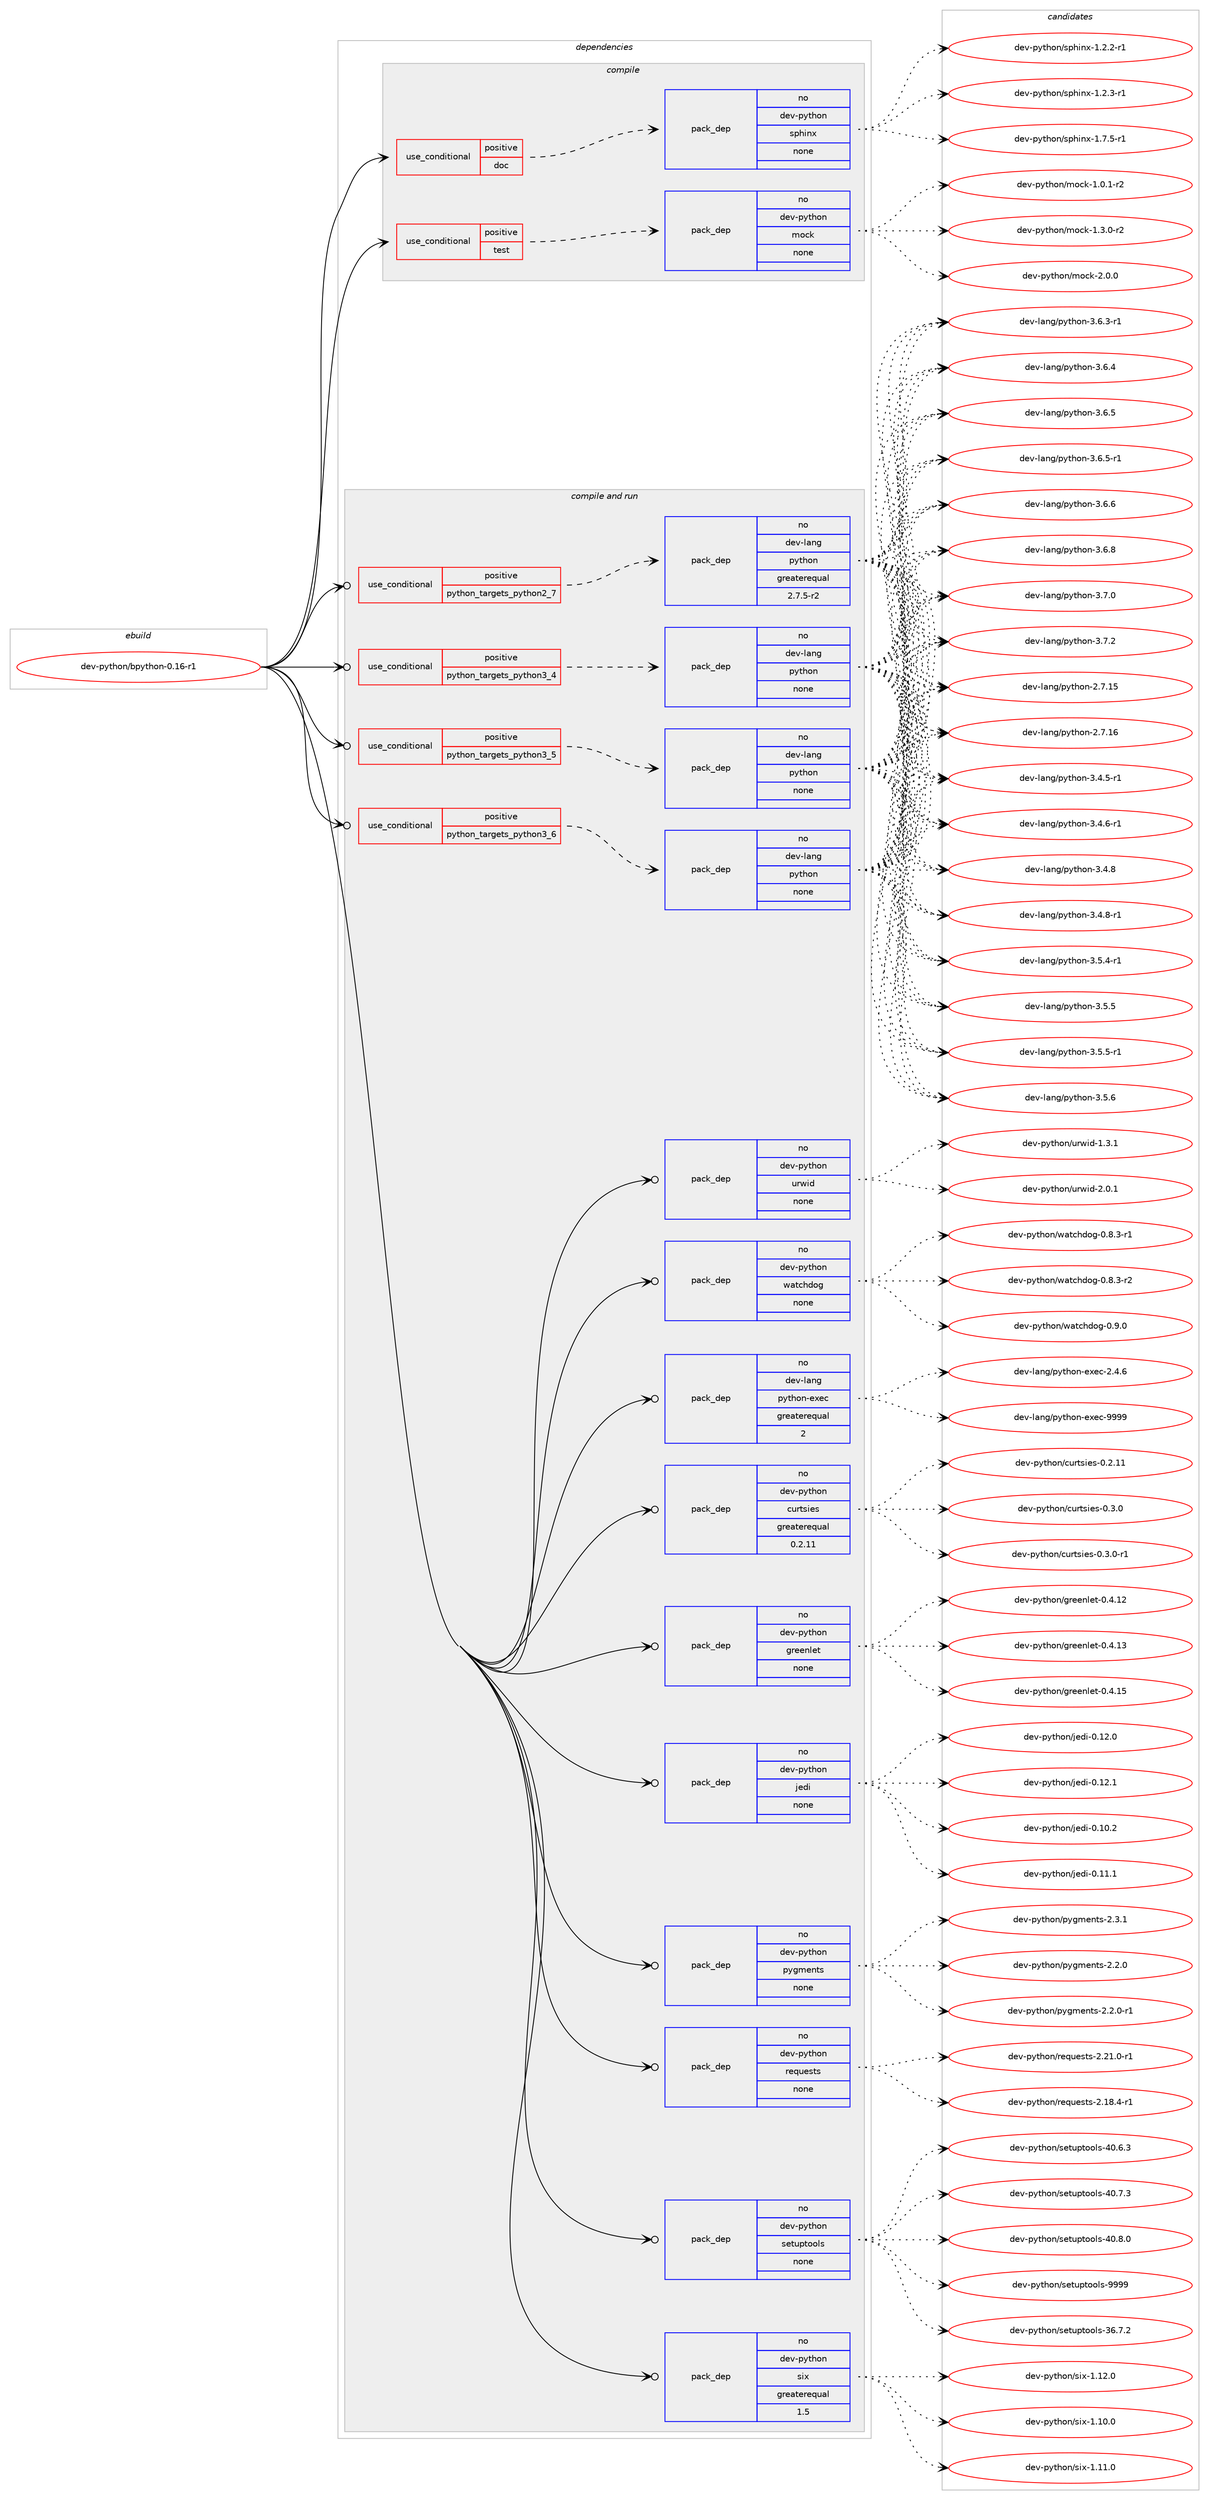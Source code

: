 digraph prolog {

# *************
# Graph options
# *************

newrank=true;
concentrate=true;
compound=true;
graph [rankdir=LR,fontname=Helvetica,fontsize=10,ranksep=1.5];#, ranksep=2.5, nodesep=0.2];
edge  [arrowhead=vee];
node  [fontname=Helvetica,fontsize=10];

# **********
# The ebuild
# **********

subgraph cluster_leftcol {
color=gray;
rank=same;
label=<<i>ebuild</i>>;
id [label="dev-python/bpython-0.16-r1", color=red, width=4, href="../dev-python/bpython-0.16-r1.svg"];
}

# ****************
# The dependencies
# ****************

subgraph cluster_midcol {
color=gray;
label=<<i>dependencies</i>>;
subgraph cluster_compile {
fillcolor="#eeeeee";
style=filled;
label=<<i>compile</i>>;
subgraph cond371926 {
dependency1401993 [label=<<TABLE BORDER="0" CELLBORDER="1" CELLSPACING="0" CELLPADDING="4"><TR><TD ROWSPAN="3" CELLPADDING="10">use_conditional</TD></TR><TR><TD>positive</TD></TR><TR><TD>doc</TD></TR></TABLE>>, shape=none, color=red];
subgraph pack1006839 {
dependency1401994 [label=<<TABLE BORDER="0" CELLBORDER="1" CELLSPACING="0" CELLPADDING="4" WIDTH="220"><TR><TD ROWSPAN="6" CELLPADDING="30">pack_dep</TD></TR><TR><TD WIDTH="110">no</TD></TR><TR><TD>dev-python</TD></TR><TR><TD>sphinx</TD></TR><TR><TD>none</TD></TR><TR><TD></TD></TR></TABLE>>, shape=none, color=blue];
}
dependency1401993:e -> dependency1401994:w [weight=20,style="dashed",arrowhead="vee"];
}
id:e -> dependency1401993:w [weight=20,style="solid",arrowhead="vee"];
subgraph cond371927 {
dependency1401995 [label=<<TABLE BORDER="0" CELLBORDER="1" CELLSPACING="0" CELLPADDING="4"><TR><TD ROWSPAN="3" CELLPADDING="10">use_conditional</TD></TR><TR><TD>positive</TD></TR><TR><TD>test</TD></TR></TABLE>>, shape=none, color=red];
subgraph pack1006840 {
dependency1401996 [label=<<TABLE BORDER="0" CELLBORDER="1" CELLSPACING="0" CELLPADDING="4" WIDTH="220"><TR><TD ROWSPAN="6" CELLPADDING="30">pack_dep</TD></TR><TR><TD WIDTH="110">no</TD></TR><TR><TD>dev-python</TD></TR><TR><TD>mock</TD></TR><TR><TD>none</TD></TR><TR><TD></TD></TR></TABLE>>, shape=none, color=blue];
}
dependency1401995:e -> dependency1401996:w [weight=20,style="dashed",arrowhead="vee"];
}
id:e -> dependency1401995:w [weight=20,style="solid",arrowhead="vee"];
}
subgraph cluster_compileandrun {
fillcolor="#eeeeee";
style=filled;
label=<<i>compile and run</i>>;
subgraph cond371928 {
dependency1401997 [label=<<TABLE BORDER="0" CELLBORDER="1" CELLSPACING="0" CELLPADDING="4"><TR><TD ROWSPAN="3" CELLPADDING="10">use_conditional</TD></TR><TR><TD>positive</TD></TR><TR><TD>python_targets_python2_7</TD></TR></TABLE>>, shape=none, color=red];
subgraph pack1006841 {
dependency1401998 [label=<<TABLE BORDER="0" CELLBORDER="1" CELLSPACING="0" CELLPADDING="4" WIDTH="220"><TR><TD ROWSPAN="6" CELLPADDING="30">pack_dep</TD></TR><TR><TD WIDTH="110">no</TD></TR><TR><TD>dev-lang</TD></TR><TR><TD>python</TD></TR><TR><TD>greaterequal</TD></TR><TR><TD>2.7.5-r2</TD></TR></TABLE>>, shape=none, color=blue];
}
dependency1401997:e -> dependency1401998:w [weight=20,style="dashed",arrowhead="vee"];
}
id:e -> dependency1401997:w [weight=20,style="solid",arrowhead="odotvee"];
subgraph cond371929 {
dependency1401999 [label=<<TABLE BORDER="0" CELLBORDER="1" CELLSPACING="0" CELLPADDING="4"><TR><TD ROWSPAN="3" CELLPADDING="10">use_conditional</TD></TR><TR><TD>positive</TD></TR><TR><TD>python_targets_python3_4</TD></TR></TABLE>>, shape=none, color=red];
subgraph pack1006842 {
dependency1402000 [label=<<TABLE BORDER="0" CELLBORDER="1" CELLSPACING="0" CELLPADDING="4" WIDTH="220"><TR><TD ROWSPAN="6" CELLPADDING="30">pack_dep</TD></TR><TR><TD WIDTH="110">no</TD></TR><TR><TD>dev-lang</TD></TR><TR><TD>python</TD></TR><TR><TD>none</TD></TR><TR><TD></TD></TR></TABLE>>, shape=none, color=blue];
}
dependency1401999:e -> dependency1402000:w [weight=20,style="dashed",arrowhead="vee"];
}
id:e -> dependency1401999:w [weight=20,style="solid",arrowhead="odotvee"];
subgraph cond371930 {
dependency1402001 [label=<<TABLE BORDER="0" CELLBORDER="1" CELLSPACING="0" CELLPADDING="4"><TR><TD ROWSPAN="3" CELLPADDING="10">use_conditional</TD></TR><TR><TD>positive</TD></TR><TR><TD>python_targets_python3_5</TD></TR></TABLE>>, shape=none, color=red];
subgraph pack1006843 {
dependency1402002 [label=<<TABLE BORDER="0" CELLBORDER="1" CELLSPACING="0" CELLPADDING="4" WIDTH="220"><TR><TD ROWSPAN="6" CELLPADDING="30">pack_dep</TD></TR><TR><TD WIDTH="110">no</TD></TR><TR><TD>dev-lang</TD></TR><TR><TD>python</TD></TR><TR><TD>none</TD></TR><TR><TD></TD></TR></TABLE>>, shape=none, color=blue];
}
dependency1402001:e -> dependency1402002:w [weight=20,style="dashed",arrowhead="vee"];
}
id:e -> dependency1402001:w [weight=20,style="solid",arrowhead="odotvee"];
subgraph cond371931 {
dependency1402003 [label=<<TABLE BORDER="0" CELLBORDER="1" CELLSPACING="0" CELLPADDING="4"><TR><TD ROWSPAN="3" CELLPADDING="10">use_conditional</TD></TR><TR><TD>positive</TD></TR><TR><TD>python_targets_python3_6</TD></TR></TABLE>>, shape=none, color=red];
subgraph pack1006844 {
dependency1402004 [label=<<TABLE BORDER="0" CELLBORDER="1" CELLSPACING="0" CELLPADDING="4" WIDTH="220"><TR><TD ROWSPAN="6" CELLPADDING="30">pack_dep</TD></TR><TR><TD WIDTH="110">no</TD></TR><TR><TD>dev-lang</TD></TR><TR><TD>python</TD></TR><TR><TD>none</TD></TR><TR><TD></TD></TR></TABLE>>, shape=none, color=blue];
}
dependency1402003:e -> dependency1402004:w [weight=20,style="dashed",arrowhead="vee"];
}
id:e -> dependency1402003:w [weight=20,style="solid",arrowhead="odotvee"];
subgraph pack1006845 {
dependency1402005 [label=<<TABLE BORDER="0" CELLBORDER="1" CELLSPACING="0" CELLPADDING="4" WIDTH="220"><TR><TD ROWSPAN="6" CELLPADDING="30">pack_dep</TD></TR><TR><TD WIDTH="110">no</TD></TR><TR><TD>dev-lang</TD></TR><TR><TD>python-exec</TD></TR><TR><TD>greaterequal</TD></TR><TR><TD>2</TD></TR></TABLE>>, shape=none, color=blue];
}
id:e -> dependency1402005:w [weight=20,style="solid",arrowhead="odotvee"];
subgraph pack1006846 {
dependency1402006 [label=<<TABLE BORDER="0" CELLBORDER="1" CELLSPACING="0" CELLPADDING="4" WIDTH="220"><TR><TD ROWSPAN="6" CELLPADDING="30">pack_dep</TD></TR><TR><TD WIDTH="110">no</TD></TR><TR><TD>dev-python</TD></TR><TR><TD>curtsies</TD></TR><TR><TD>greaterequal</TD></TR><TR><TD>0.2.11</TD></TR></TABLE>>, shape=none, color=blue];
}
id:e -> dependency1402006:w [weight=20,style="solid",arrowhead="odotvee"];
subgraph pack1006847 {
dependency1402007 [label=<<TABLE BORDER="0" CELLBORDER="1" CELLSPACING="0" CELLPADDING="4" WIDTH="220"><TR><TD ROWSPAN="6" CELLPADDING="30">pack_dep</TD></TR><TR><TD WIDTH="110">no</TD></TR><TR><TD>dev-python</TD></TR><TR><TD>greenlet</TD></TR><TR><TD>none</TD></TR><TR><TD></TD></TR></TABLE>>, shape=none, color=blue];
}
id:e -> dependency1402007:w [weight=20,style="solid",arrowhead="odotvee"];
subgraph pack1006848 {
dependency1402008 [label=<<TABLE BORDER="0" CELLBORDER="1" CELLSPACING="0" CELLPADDING="4" WIDTH="220"><TR><TD ROWSPAN="6" CELLPADDING="30">pack_dep</TD></TR><TR><TD WIDTH="110">no</TD></TR><TR><TD>dev-python</TD></TR><TR><TD>jedi</TD></TR><TR><TD>none</TD></TR><TR><TD></TD></TR></TABLE>>, shape=none, color=blue];
}
id:e -> dependency1402008:w [weight=20,style="solid",arrowhead="odotvee"];
subgraph pack1006849 {
dependency1402009 [label=<<TABLE BORDER="0" CELLBORDER="1" CELLSPACING="0" CELLPADDING="4" WIDTH="220"><TR><TD ROWSPAN="6" CELLPADDING="30">pack_dep</TD></TR><TR><TD WIDTH="110">no</TD></TR><TR><TD>dev-python</TD></TR><TR><TD>pygments</TD></TR><TR><TD>none</TD></TR><TR><TD></TD></TR></TABLE>>, shape=none, color=blue];
}
id:e -> dependency1402009:w [weight=20,style="solid",arrowhead="odotvee"];
subgraph pack1006850 {
dependency1402010 [label=<<TABLE BORDER="0" CELLBORDER="1" CELLSPACING="0" CELLPADDING="4" WIDTH="220"><TR><TD ROWSPAN="6" CELLPADDING="30">pack_dep</TD></TR><TR><TD WIDTH="110">no</TD></TR><TR><TD>dev-python</TD></TR><TR><TD>requests</TD></TR><TR><TD>none</TD></TR><TR><TD></TD></TR></TABLE>>, shape=none, color=blue];
}
id:e -> dependency1402010:w [weight=20,style="solid",arrowhead="odotvee"];
subgraph pack1006851 {
dependency1402011 [label=<<TABLE BORDER="0" CELLBORDER="1" CELLSPACING="0" CELLPADDING="4" WIDTH="220"><TR><TD ROWSPAN="6" CELLPADDING="30">pack_dep</TD></TR><TR><TD WIDTH="110">no</TD></TR><TR><TD>dev-python</TD></TR><TR><TD>setuptools</TD></TR><TR><TD>none</TD></TR><TR><TD></TD></TR></TABLE>>, shape=none, color=blue];
}
id:e -> dependency1402011:w [weight=20,style="solid",arrowhead="odotvee"];
subgraph pack1006852 {
dependency1402012 [label=<<TABLE BORDER="0" CELLBORDER="1" CELLSPACING="0" CELLPADDING="4" WIDTH="220"><TR><TD ROWSPAN="6" CELLPADDING="30">pack_dep</TD></TR><TR><TD WIDTH="110">no</TD></TR><TR><TD>dev-python</TD></TR><TR><TD>six</TD></TR><TR><TD>greaterequal</TD></TR><TR><TD>1.5</TD></TR></TABLE>>, shape=none, color=blue];
}
id:e -> dependency1402012:w [weight=20,style="solid",arrowhead="odotvee"];
subgraph pack1006853 {
dependency1402013 [label=<<TABLE BORDER="0" CELLBORDER="1" CELLSPACING="0" CELLPADDING="4" WIDTH="220"><TR><TD ROWSPAN="6" CELLPADDING="30">pack_dep</TD></TR><TR><TD WIDTH="110">no</TD></TR><TR><TD>dev-python</TD></TR><TR><TD>urwid</TD></TR><TR><TD>none</TD></TR><TR><TD></TD></TR></TABLE>>, shape=none, color=blue];
}
id:e -> dependency1402013:w [weight=20,style="solid",arrowhead="odotvee"];
subgraph pack1006854 {
dependency1402014 [label=<<TABLE BORDER="0" CELLBORDER="1" CELLSPACING="0" CELLPADDING="4" WIDTH="220"><TR><TD ROWSPAN="6" CELLPADDING="30">pack_dep</TD></TR><TR><TD WIDTH="110">no</TD></TR><TR><TD>dev-python</TD></TR><TR><TD>watchdog</TD></TR><TR><TD>none</TD></TR><TR><TD></TD></TR></TABLE>>, shape=none, color=blue];
}
id:e -> dependency1402014:w [weight=20,style="solid",arrowhead="odotvee"];
}
subgraph cluster_run {
fillcolor="#eeeeee";
style=filled;
label=<<i>run</i>>;
}
}

# **************
# The candidates
# **************

subgraph cluster_choices {
rank=same;
color=gray;
label=<<i>candidates</i>>;

subgraph choice1006839 {
color=black;
nodesep=1;
choice10010111845112121116104111110471151121041051101204549465046504511449 [label="dev-python/sphinx-1.2.2-r1", color=red, width=4,href="../dev-python/sphinx-1.2.2-r1.svg"];
choice10010111845112121116104111110471151121041051101204549465046514511449 [label="dev-python/sphinx-1.2.3-r1", color=red, width=4,href="../dev-python/sphinx-1.2.3-r1.svg"];
choice10010111845112121116104111110471151121041051101204549465546534511449 [label="dev-python/sphinx-1.7.5-r1", color=red, width=4,href="../dev-python/sphinx-1.7.5-r1.svg"];
dependency1401994:e -> choice10010111845112121116104111110471151121041051101204549465046504511449:w [style=dotted,weight="100"];
dependency1401994:e -> choice10010111845112121116104111110471151121041051101204549465046514511449:w [style=dotted,weight="100"];
dependency1401994:e -> choice10010111845112121116104111110471151121041051101204549465546534511449:w [style=dotted,weight="100"];
}
subgraph choice1006840 {
color=black;
nodesep=1;
choice1001011184511212111610411111047109111991074549464846494511450 [label="dev-python/mock-1.0.1-r2", color=red, width=4,href="../dev-python/mock-1.0.1-r2.svg"];
choice1001011184511212111610411111047109111991074549465146484511450 [label="dev-python/mock-1.3.0-r2", color=red, width=4,href="../dev-python/mock-1.3.0-r2.svg"];
choice100101118451121211161041111104710911199107455046484648 [label="dev-python/mock-2.0.0", color=red, width=4,href="../dev-python/mock-2.0.0.svg"];
dependency1401996:e -> choice1001011184511212111610411111047109111991074549464846494511450:w [style=dotted,weight="100"];
dependency1401996:e -> choice1001011184511212111610411111047109111991074549465146484511450:w [style=dotted,weight="100"];
dependency1401996:e -> choice100101118451121211161041111104710911199107455046484648:w [style=dotted,weight="100"];
}
subgraph choice1006841 {
color=black;
nodesep=1;
choice10010111845108971101034711212111610411111045504655464953 [label="dev-lang/python-2.7.15", color=red, width=4,href="../dev-lang/python-2.7.15.svg"];
choice10010111845108971101034711212111610411111045504655464954 [label="dev-lang/python-2.7.16", color=red, width=4,href="../dev-lang/python-2.7.16.svg"];
choice1001011184510897110103471121211161041111104551465246534511449 [label="dev-lang/python-3.4.5-r1", color=red, width=4,href="../dev-lang/python-3.4.5-r1.svg"];
choice1001011184510897110103471121211161041111104551465246544511449 [label="dev-lang/python-3.4.6-r1", color=red, width=4,href="../dev-lang/python-3.4.6-r1.svg"];
choice100101118451089711010347112121116104111110455146524656 [label="dev-lang/python-3.4.8", color=red, width=4,href="../dev-lang/python-3.4.8.svg"];
choice1001011184510897110103471121211161041111104551465246564511449 [label="dev-lang/python-3.4.8-r1", color=red, width=4,href="../dev-lang/python-3.4.8-r1.svg"];
choice1001011184510897110103471121211161041111104551465346524511449 [label="dev-lang/python-3.5.4-r1", color=red, width=4,href="../dev-lang/python-3.5.4-r1.svg"];
choice100101118451089711010347112121116104111110455146534653 [label="dev-lang/python-3.5.5", color=red, width=4,href="../dev-lang/python-3.5.5.svg"];
choice1001011184510897110103471121211161041111104551465346534511449 [label="dev-lang/python-3.5.5-r1", color=red, width=4,href="../dev-lang/python-3.5.5-r1.svg"];
choice100101118451089711010347112121116104111110455146534654 [label="dev-lang/python-3.5.6", color=red, width=4,href="../dev-lang/python-3.5.6.svg"];
choice1001011184510897110103471121211161041111104551465446514511449 [label="dev-lang/python-3.6.3-r1", color=red, width=4,href="../dev-lang/python-3.6.3-r1.svg"];
choice100101118451089711010347112121116104111110455146544652 [label="dev-lang/python-3.6.4", color=red, width=4,href="../dev-lang/python-3.6.4.svg"];
choice100101118451089711010347112121116104111110455146544653 [label="dev-lang/python-3.6.5", color=red, width=4,href="../dev-lang/python-3.6.5.svg"];
choice1001011184510897110103471121211161041111104551465446534511449 [label="dev-lang/python-3.6.5-r1", color=red, width=4,href="../dev-lang/python-3.6.5-r1.svg"];
choice100101118451089711010347112121116104111110455146544654 [label="dev-lang/python-3.6.6", color=red, width=4,href="../dev-lang/python-3.6.6.svg"];
choice100101118451089711010347112121116104111110455146544656 [label="dev-lang/python-3.6.8", color=red, width=4,href="../dev-lang/python-3.6.8.svg"];
choice100101118451089711010347112121116104111110455146554648 [label="dev-lang/python-3.7.0", color=red, width=4,href="../dev-lang/python-3.7.0.svg"];
choice100101118451089711010347112121116104111110455146554650 [label="dev-lang/python-3.7.2", color=red, width=4,href="../dev-lang/python-3.7.2.svg"];
dependency1401998:e -> choice10010111845108971101034711212111610411111045504655464953:w [style=dotted,weight="100"];
dependency1401998:e -> choice10010111845108971101034711212111610411111045504655464954:w [style=dotted,weight="100"];
dependency1401998:e -> choice1001011184510897110103471121211161041111104551465246534511449:w [style=dotted,weight="100"];
dependency1401998:e -> choice1001011184510897110103471121211161041111104551465246544511449:w [style=dotted,weight="100"];
dependency1401998:e -> choice100101118451089711010347112121116104111110455146524656:w [style=dotted,weight="100"];
dependency1401998:e -> choice1001011184510897110103471121211161041111104551465246564511449:w [style=dotted,weight="100"];
dependency1401998:e -> choice1001011184510897110103471121211161041111104551465346524511449:w [style=dotted,weight="100"];
dependency1401998:e -> choice100101118451089711010347112121116104111110455146534653:w [style=dotted,weight="100"];
dependency1401998:e -> choice1001011184510897110103471121211161041111104551465346534511449:w [style=dotted,weight="100"];
dependency1401998:e -> choice100101118451089711010347112121116104111110455146534654:w [style=dotted,weight="100"];
dependency1401998:e -> choice1001011184510897110103471121211161041111104551465446514511449:w [style=dotted,weight="100"];
dependency1401998:e -> choice100101118451089711010347112121116104111110455146544652:w [style=dotted,weight="100"];
dependency1401998:e -> choice100101118451089711010347112121116104111110455146544653:w [style=dotted,weight="100"];
dependency1401998:e -> choice1001011184510897110103471121211161041111104551465446534511449:w [style=dotted,weight="100"];
dependency1401998:e -> choice100101118451089711010347112121116104111110455146544654:w [style=dotted,weight="100"];
dependency1401998:e -> choice100101118451089711010347112121116104111110455146544656:w [style=dotted,weight="100"];
dependency1401998:e -> choice100101118451089711010347112121116104111110455146554648:w [style=dotted,weight="100"];
dependency1401998:e -> choice100101118451089711010347112121116104111110455146554650:w [style=dotted,weight="100"];
}
subgraph choice1006842 {
color=black;
nodesep=1;
choice10010111845108971101034711212111610411111045504655464953 [label="dev-lang/python-2.7.15", color=red, width=4,href="../dev-lang/python-2.7.15.svg"];
choice10010111845108971101034711212111610411111045504655464954 [label="dev-lang/python-2.7.16", color=red, width=4,href="../dev-lang/python-2.7.16.svg"];
choice1001011184510897110103471121211161041111104551465246534511449 [label="dev-lang/python-3.4.5-r1", color=red, width=4,href="../dev-lang/python-3.4.5-r1.svg"];
choice1001011184510897110103471121211161041111104551465246544511449 [label="dev-lang/python-3.4.6-r1", color=red, width=4,href="../dev-lang/python-3.4.6-r1.svg"];
choice100101118451089711010347112121116104111110455146524656 [label="dev-lang/python-3.4.8", color=red, width=4,href="../dev-lang/python-3.4.8.svg"];
choice1001011184510897110103471121211161041111104551465246564511449 [label="dev-lang/python-3.4.8-r1", color=red, width=4,href="../dev-lang/python-3.4.8-r1.svg"];
choice1001011184510897110103471121211161041111104551465346524511449 [label="dev-lang/python-3.5.4-r1", color=red, width=4,href="../dev-lang/python-3.5.4-r1.svg"];
choice100101118451089711010347112121116104111110455146534653 [label="dev-lang/python-3.5.5", color=red, width=4,href="../dev-lang/python-3.5.5.svg"];
choice1001011184510897110103471121211161041111104551465346534511449 [label="dev-lang/python-3.5.5-r1", color=red, width=4,href="../dev-lang/python-3.5.5-r1.svg"];
choice100101118451089711010347112121116104111110455146534654 [label="dev-lang/python-3.5.6", color=red, width=4,href="../dev-lang/python-3.5.6.svg"];
choice1001011184510897110103471121211161041111104551465446514511449 [label="dev-lang/python-3.6.3-r1", color=red, width=4,href="../dev-lang/python-3.6.3-r1.svg"];
choice100101118451089711010347112121116104111110455146544652 [label="dev-lang/python-3.6.4", color=red, width=4,href="../dev-lang/python-3.6.4.svg"];
choice100101118451089711010347112121116104111110455146544653 [label="dev-lang/python-3.6.5", color=red, width=4,href="../dev-lang/python-3.6.5.svg"];
choice1001011184510897110103471121211161041111104551465446534511449 [label="dev-lang/python-3.6.5-r1", color=red, width=4,href="../dev-lang/python-3.6.5-r1.svg"];
choice100101118451089711010347112121116104111110455146544654 [label="dev-lang/python-3.6.6", color=red, width=4,href="../dev-lang/python-3.6.6.svg"];
choice100101118451089711010347112121116104111110455146544656 [label="dev-lang/python-3.6.8", color=red, width=4,href="../dev-lang/python-3.6.8.svg"];
choice100101118451089711010347112121116104111110455146554648 [label="dev-lang/python-3.7.0", color=red, width=4,href="../dev-lang/python-3.7.0.svg"];
choice100101118451089711010347112121116104111110455146554650 [label="dev-lang/python-3.7.2", color=red, width=4,href="../dev-lang/python-3.7.2.svg"];
dependency1402000:e -> choice10010111845108971101034711212111610411111045504655464953:w [style=dotted,weight="100"];
dependency1402000:e -> choice10010111845108971101034711212111610411111045504655464954:w [style=dotted,weight="100"];
dependency1402000:e -> choice1001011184510897110103471121211161041111104551465246534511449:w [style=dotted,weight="100"];
dependency1402000:e -> choice1001011184510897110103471121211161041111104551465246544511449:w [style=dotted,weight="100"];
dependency1402000:e -> choice100101118451089711010347112121116104111110455146524656:w [style=dotted,weight="100"];
dependency1402000:e -> choice1001011184510897110103471121211161041111104551465246564511449:w [style=dotted,weight="100"];
dependency1402000:e -> choice1001011184510897110103471121211161041111104551465346524511449:w [style=dotted,weight="100"];
dependency1402000:e -> choice100101118451089711010347112121116104111110455146534653:w [style=dotted,weight="100"];
dependency1402000:e -> choice1001011184510897110103471121211161041111104551465346534511449:w [style=dotted,weight="100"];
dependency1402000:e -> choice100101118451089711010347112121116104111110455146534654:w [style=dotted,weight="100"];
dependency1402000:e -> choice1001011184510897110103471121211161041111104551465446514511449:w [style=dotted,weight="100"];
dependency1402000:e -> choice100101118451089711010347112121116104111110455146544652:w [style=dotted,weight="100"];
dependency1402000:e -> choice100101118451089711010347112121116104111110455146544653:w [style=dotted,weight="100"];
dependency1402000:e -> choice1001011184510897110103471121211161041111104551465446534511449:w [style=dotted,weight="100"];
dependency1402000:e -> choice100101118451089711010347112121116104111110455146544654:w [style=dotted,weight="100"];
dependency1402000:e -> choice100101118451089711010347112121116104111110455146544656:w [style=dotted,weight="100"];
dependency1402000:e -> choice100101118451089711010347112121116104111110455146554648:w [style=dotted,weight="100"];
dependency1402000:e -> choice100101118451089711010347112121116104111110455146554650:w [style=dotted,weight="100"];
}
subgraph choice1006843 {
color=black;
nodesep=1;
choice10010111845108971101034711212111610411111045504655464953 [label="dev-lang/python-2.7.15", color=red, width=4,href="../dev-lang/python-2.7.15.svg"];
choice10010111845108971101034711212111610411111045504655464954 [label="dev-lang/python-2.7.16", color=red, width=4,href="../dev-lang/python-2.7.16.svg"];
choice1001011184510897110103471121211161041111104551465246534511449 [label="dev-lang/python-3.4.5-r1", color=red, width=4,href="../dev-lang/python-3.4.5-r1.svg"];
choice1001011184510897110103471121211161041111104551465246544511449 [label="dev-lang/python-3.4.6-r1", color=red, width=4,href="../dev-lang/python-3.4.6-r1.svg"];
choice100101118451089711010347112121116104111110455146524656 [label="dev-lang/python-3.4.8", color=red, width=4,href="../dev-lang/python-3.4.8.svg"];
choice1001011184510897110103471121211161041111104551465246564511449 [label="dev-lang/python-3.4.8-r1", color=red, width=4,href="../dev-lang/python-3.4.8-r1.svg"];
choice1001011184510897110103471121211161041111104551465346524511449 [label="dev-lang/python-3.5.4-r1", color=red, width=4,href="../dev-lang/python-3.5.4-r1.svg"];
choice100101118451089711010347112121116104111110455146534653 [label="dev-lang/python-3.5.5", color=red, width=4,href="../dev-lang/python-3.5.5.svg"];
choice1001011184510897110103471121211161041111104551465346534511449 [label="dev-lang/python-3.5.5-r1", color=red, width=4,href="../dev-lang/python-3.5.5-r1.svg"];
choice100101118451089711010347112121116104111110455146534654 [label="dev-lang/python-3.5.6", color=red, width=4,href="../dev-lang/python-3.5.6.svg"];
choice1001011184510897110103471121211161041111104551465446514511449 [label="dev-lang/python-3.6.3-r1", color=red, width=4,href="../dev-lang/python-3.6.3-r1.svg"];
choice100101118451089711010347112121116104111110455146544652 [label="dev-lang/python-3.6.4", color=red, width=4,href="../dev-lang/python-3.6.4.svg"];
choice100101118451089711010347112121116104111110455146544653 [label="dev-lang/python-3.6.5", color=red, width=4,href="../dev-lang/python-3.6.5.svg"];
choice1001011184510897110103471121211161041111104551465446534511449 [label="dev-lang/python-3.6.5-r1", color=red, width=4,href="../dev-lang/python-3.6.5-r1.svg"];
choice100101118451089711010347112121116104111110455146544654 [label="dev-lang/python-3.6.6", color=red, width=4,href="../dev-lang/python-3.6.6.svg"];
choice100101118451089711010347112121116104111110455146544656 [label="dev-lang/python-3.6.8", color=red, width=4,href="../dev-lang/python-3.6.8.svg"];
choice100101118451089711010347112121116104111110455146554648 [label="dev-lang/python-3.7.0", color=red, width=4,href="../dev-lang/python-3.7.0.svg"];
choice100101118451089711010347112121116104111110455146554650 [label="dev-lang/python-3.7.2", color=red, width=4,href="../dev-lang/python-3.7.2.svg"];
dependency1402002:e -> choice10010111845108971101034711212111610411111045504655464953:w [style=dotted,weight="100"];
dependency1402002:e -> choice10010111845108971101034711212111610411111045504655464954:w [style=dotted,weight="100"];
dependency1402002:e -> choice1001011184510897110103471121211161041111104551465246534511449:w [style=dotted,weight="100"];
dependency1402002:e -> choice1001011184510897110103471121211161041111104551465246544511449:w [style=dotted,weight="100"];
dependency1402002:e -> choice100101118451089711010347112121116104111110455146524656:w [style=dotted,weight="100"];
dependency1402002:e -> choice1001011184510897110103471121211161041111104551465246564511449:w [style=dotted,weight="100"];
dependency1402002:e -> choice1001011184510897110103471121211161041111104551465346524511449:w [style=dotted,weight="100"];
dependency1402002:e -> choice100101118451089711010347112121116104111110455146534653:w [style=dotted,weight="100"];
dependency1402002:e -> choice1001011184510897110103471121211161041111104551465346534511449:w [style=dotted,weight="100"];
dependency1402002:e -> choice100101118451089711010347112121116104111110455146534654:w [style=dotted,weight="100"];
dependency1402002:e -> choice1001011184510897110103471121211161041111104551465446514511449:w [style=dotted,weight="100"];
dependency1402002:e -> choice100101118451089711010347112121116104111110455146544652:w [style=dotted,weight="100"];
dependency1402002:e -> choice100101118451089711010347112121116104111110455146544653:w [style=dotted,weight="100"];
dependency1402002:e -> choice1001011184510897110103471121211161041111104551465446534511449:w [style=dotted,weight="100"];
dependency1402002:e -> choice100101118451089711010347112121116104111110455146544654:w [style=dotted,weight="100"];
dependency1402002:e -> choice100101118451089711010347112121116104111110455146544656:w [style=dotted,weight="100"];
dependency1402002:e -> choice100101118451089711010347112121116104111110455146554648:w [style=dotted,weight="100"];
dependency1402002:e -> choice100101118451089711010347112121116104111110455146554650:w [style=dotted,weight="100"];
}
subgraph choice1006844 {
color=black;
nodesep=1;
choice10010111845108971101034711212111610411111045504655464953 [label="dev-lang/python-2.7.15", color=red, width=4,href="../dev-lang/python-2.7.15.svg"];
choice10010111845108971101034711212111610411111045504655464954 [label="dev-lang/python-2.7.16", color=red, width=4,href="../dev-lang/python-2.7.16.svg"];
choice1001011184510897110103471121211161041111104551465246534511449 [label="dev-lang/python-3.4.5-r1", color=red, width=4,href="../dev-lang/python-3.4.5-r1.svg"];
choice1001011184510897110103471121211161041111104551465246544511449 [label="dev-lang/python-3.4.6-r1", color=red, width=4,href="../dev-lang/python-3.4.6-r1.svg"];
choice100101118451089711010347112121116104111110455146524656 [label="dev-lang/python-3.4.8", color=red, width=4,href="../dev-lang/python-3.4.8.svg"];
choice1001011184510897110103471121211161041111104551465246564511449 [label="dev-lang/python-3.4.8-r1", color=red, width=4,href="../dev-lang/python-3.4.8-r1.svg"];
choice1001011184510897110103471121211161041111104551465346524511449 [label="dev-lang/python-3.5.4-r1", color=red, width=4,href="../dev-lang/python-3.5.4-r1.svg"];
choice100101118451089711010347112121116104111110455146534653 [label="dev-lang/python-3.5.5", color=red, width=4,href="../dev-lang/python-3.5.5.svg"];
choice1001011184510897110103471121211161041111104551465346534511449 [label="dev-lang/python-3.5.5-r1", color=red, width=4,href="../dev-lang/python-3.5.5-r1.svg"];
choice100101118451089711010347112121116104111110455146534654 [label="dev-lang/python-3.5.6", color=red, width=4,href="../dev-lang/python-3.5.6.svg"];
choice1001011184510897110103471121211161041111104551465446514511449 [label="dev-lang/python-3.6.3-r1", color=red, width=4,href="../dev-lang/python-3.6.3-r1.svg"];
choice100101118451089711010347112121116104111110455146544652 [label="dev-lang/python-3.6.4", color=red, width=4,href="../dev-lang/python-3.6.4.svg"];
choice100101118451089711010347112121116104111110455146544653 [label="dev-lang/python-3.6.5", color=red, width=4,href="../dev-lang/python-3.6.5.svg"];
choice1001011184510897110103471121211161041111104551465446534511449 [label="dev-lang/python-3.6.5-r1", color=red, width=4,href="../dev-lang/python-3.6.5-r1.svg"];
choice100101118451089711010347112121116104111110455146544654 [label="dev-lang/python-3.6.6", color=red, width=4,href="../dev-lang/python-3.6.6.svg"];
choice100101118451089711010347112121116104111110455146544656 [label="dev-lang/python-3.6.8", color=red, width=4,href="../dev-lang/python-3.6.8.svg"];
choice100101118451089711010347112121116104111110455146554648 [label="dev-lang/python-3.7.0", color=red, width=4,href="../dev-lang/python-3.7.0.svg"];
choice100101118451089711010347112121116104111110455146554650 [label="dev-lang/python-3.7.2", color=red, width=4,href="../dev-lang/python-3.7.2.svg"];
dependency1402004:e -> choice10010111845108971101034711212111610411111045504655464953:w [style=dotted,weight="100"];
dependency1402004:e -> choice10010111845108971101034711212111610411111045504655464954:w [style=dotted,weight="100"];
dependency1402004:e -> choice1001011184510897110103471121211161041111104551465246534511449:w [style=dotted,weight="100"];
dependency1402004:e -> choice1001011184510897110103471121211161041111104551465246544511449:w [style=dotted,weight="100"];
dependency1402004:e -> choice100101118451089711010347112121116104111110455146524656:w [style=dotted,weight="100"];
dependency1402004:e -> choice1001011184510897110103471121211161041111104551465246564511449:w [style=dotted,weight="100"];
dependency1402004:e -> choice1001011184510897110103471121211161041111104551465346524511449:w [style=dotted,weight="100"];
dependency1402004:e -> choice100101118451089711010347112121116104111110455146534653:w [style=dotted,weight="100"];
dependency1402004:e -> choice1001011184510897110103471121211161041111104551465346534511449:w [style=dotted,weight="100"];
dependency1402004:e -> choice100101118451089711010347112121116104111110455146534654:w [style=dotted,weight="100"];
dependency1402004:e -> choice1001011184510897110103471121211161041111104551465446514511449:w [style=dotted,weight="100"];
dependency1402004:e -> choice100101118451089711010347112121116104111110455146544652:w [style=dotted,weight="100"];
dependency1402004:e -> choice100101118451089711010347112121116104111110455146544653:w [style=dotted,weight="100"];
dependency1402004:e -> choice1001011184510897110103471121211161041111104551465446534511449:w [style=dotted,weight="100"];
dependency1402004:e -> choice100101118451089711010347112121116104111110455146544654:w [style=dotted,weight="100"];
dependency1402004:e -> choice100101118451089711010347112121116104111110455146544656:w [style=dotted,weight="100"];
dependency1402004:e -> choice100101118451089711010347112121116104111110455146554648:w [style=dotted,weight="100"];
dependency1402004:e -> choice100101118451089711010347112121116104111110455146554650:w [style=dotted,weight="100"];
}
subgraph choice1006845 {
color=black;
nodesep=1;
choice1001011184510897110103471121211161041111104510112010199455046524654 [label="dev-lang/python-exec-2.4.6", color=red, width=4,href="../dev-lang/python-exec-2.4.6.svg"];
choice10010111845108971101034711212111610411111045101120101994557575757 [label="dev-lang/python-exec-9999", color=red, width=4,href="../dev-lang/python-exec-9999.svg"];
dependency1402005:e -> choice1001011184510897110103471121211161041111104510112010199455046524654:w [style=dotted,weight="100"];
dependency1402005:e -> choice10010111845108971101034711212111610411111045101120101994557575757:w [style=dotted,weight="100"];
}
subgraph choice1006846 {
color=black;
nodesep=1;
choice10010111845112121116104111110479911711411611510510111545484650464949 [label="dev-python/curtsies-0.2.11", color=red, width=4,href="../dev-python/curtsies-0.2.11.svg"];
choice100101118451121211161041111104799117114116115105101115454846514648 [label="dev-python/curtsies-0.3.0", color=red, width=4,href="../dev-python/curtsies-0.3.0.svg"];
choice1001011184511212111610411111047991171141161151051011154548465146484511449 [label="dev-python/curtsies-0.3.0-r1", color=red, width=4,href="../dev-python/curtsies-0.3.0-r1.svg"];
dependency1402006:e -> choice10010111845112121116104111110479911711411611510510111545484650464949:w [style=dotted,weight="100"];
dependency1402006:e -> choice100101118451121211161041111104799117114116115105101115454846514648:w [style=dotted,weight="100"];
dependency1402006:e -> choice1001011184511212111610411111047991171141161151051011154548465146484511449:w [style=dotted,weight="100"];
}
subgraph choice1006847 {
color=black;
nodesep=1;
choice100101118451121211161041111104710311410110111010810111645484652464950 [label="dev-python/greenlet-0.4.12", color=red, width=4,href="../dev-python/greenlet-0.4.12.svg"];
choice100101118451121211161041111104710311410110111010810111645484652464951 [label="dev-python/greenlet-0.4.13", color=red, width=4,href="../dev-python/greenlet-0.4.13.svg"];
choice100101118451121211161041111104710311410110111010810111645484652464953 [label="dev-python/greenlet-0.4.15", color=red, width=4,href="../dev-python/greenlet-0.4.15.svg"];
dependency1402007:e -> choice100101118451121211161041111104710311410110111010810111645484652464950:w [style=dotted,weight="100"];
dependency1402007:e -> choice100101118451121211161041111104710311410110111010810111645484652464951:w [style=dotted,weight="100"];
dependency1402007:e -> choice100101118451121211161041111104710311410110111010810111645484652464953:w [style=dotted,weight="100"];
}
subgraph choice1006848 {
color=black;
nodesep=1;
choice100101118451121211161041111104710610110010545484649484650 [label="dev-python/jedi-0.10.2", color=red, width=4,href="../dev-python/jedi-0.10.2.svg"];
choice100101118451121211161041111104710610110010545484649494649 [label="dev-python/jedi-0.11.1", color=red, width=4,href="../dev-python/jedi-0.11.1.svg"];
choice100101118451121211161041111104710610110010545484649504648 [label="dev-python/jedi-0.12.0", color=red, width=4,href="../dev-python/jedi-0.12.0.svg"];
choice100101118451121211161041111104710610110010545484649504649 [label="dev-python/jedi-0.12.1", color=red, width=4,href="../dev-python/jedi-0.12.1.svg"];
dependency1402008:e -> choice100101118451121211161041111104710610110010545484649484650:w [style=dotted,weight="100"];
dependency1402008:e -> choice100101118451121211161041111104710610110010545484649494649:w [style=dotted,weight="100"];
dependency1402008:e -> choice100101118451121211161041111104710610110010545484649504648:w [style=dotted,weight="100"];
dependency1402008:e -> choice100101118451121211161041111104710610110010545484649504649:w [style=dotted,weight="100"];
}
subgraph choice1006849 {
color=black;
nodesep=1;
choice1001011184511212111610411111047112121103109101110116115455046504648 [label="dev-python/pygments-2.2.0", color=red, width=4,href="../dev-python/pygments-2.2.0.svg"];
choice10010111845112121116104111110471121211031091011101161154550465046484511449 [label="dev-python/pygments-2.2.0-r1", color=red, width=4,href="../dev-python/pygments-2.2.0-r1.svg"];
choice1001011184511212111610411111047112121103109101110116115455046514649 [label="dev-python/pygments-2.3.1", color=red, width=4,href="../dev-python/pygments-2.3.1.svg"];
dependency1402009:e -> choice1001011184511212111610411111047112121103109101110116115455046504648:w [style=dotted,weight="100"];
dependency1402009:e -> choice10010111845112121116104111110471121211031091011101161154550465046484511449:w [style=dotted,weight="100"];
dependency1402009:e -> choice1001011184511212111610411111047112121103109101110116115455046514649:w [style=dotted,weight="100"];
}
subgraph choice1006850 {
color=black;
nodesep=1;
choice1001011184511212111610411111047114101113117101115116115455046495646524511449 [label="dev-python/requests-2.18.4-r1", color=red, width=4,href="../dev-python/requests-2.18.4-r1.svg"];
choice1001011184511212111610411111047114101113117101115116115455046504946484511449 [label="dev-python/requests-2.21.0-r1", color=red, width=4,href="../dev-python/requests-2.21.0-r1.svg"];
dependency1402010:e -> choice1001011184511212111610411111047114101113117101115116115455046495646524511449:w [style=dotted,weight="100"];
dependency1402010:e -> choice1001011184511212111610411111047114101113117101115116115455046504946484511449:w [style=dotted,weight="100"];
}
subgraph choice1006851 {
color=black;
nodesep=1;
choice100101118451121211161041111104711510111611711211611111110811545515446554650 [label="dev-python/setuptools-36.7.2", color=red, width=4,href="../dev-python/setuptools-36.7.2.svg"];
choice100101118451121211161041111104711510111611711211611111110811545524846544651 [label="dev-python/setuptools-40.6.3", color=red, width=4,href="../dev-python/setuptools-40.6.3.svg"];
choice100101118451121211161041111104711510111611711211611111110811545524846554651 [label="dev-python/setuptools-40.7.3", color=red, width=4,href="../dev-python/setuptools-40.7.3.svg"];
choice100101118451121211161041111104711510111611711211611111110811545524846564648 [label="dev-python/setuptools-40.8.0", color=red, width=4,href="../dev-python/setuptools-40.8.0.svg"];
choice10010111845112121116104111110471151011161171121161111111081154557575757 [label="dev-python/setuptools-9999", color=red, width=4,href="../dev-python/setuptools-9999.svg"];
dependency1402011:e -> choice100101118451121211161041111104711510111611711211611111110811545515446554650:w [style=dotted,weight="100"];
dependency1402011:e -> choice100101118451121211161041111104711510111611711211611111110811545524846544651:w [style=dotted,weight="100"];
dependency1402011:e -> choice100101118451121211161041111104711510111611711211611111110811545524846554651:w [style=dotted,weight="100"];
dependency1402011:e -> choice100101118451121211161041111104711510111611711211611111110811545524846564648:w [style=dotted,weight="100"];
dependency1402011:e -> choice10010111845112121116104111110471151011161171121161111111081154557575757:w [style=dotted,weight="100"];
}
subgraph choice1006852 {
color=black;
nodesep=1;
choice100101118451121211161041111104711510512045494649484648 [label="dev-python/six-1.10.0", color=red, width=4,href="../dev-python/six-1.10.0.svg"];
choice100101118451121211161041111104711510512045494649494648 [label="dev-python/six-1.11.0", color=red, width=4,href="../dev-python/six-1.11.0.svg"];
choice100101118451121211161041111104711510512045494649504648 [label="dev-python/six-1.12.0", color=red, width=4,href="../dev-python/six-1.12.0.svg"];
dependency1402012:e -> choice100101118451121211161041111104711510512045494649484648:w [style=dotted,weight="100"];
dependency1402012:e -> choice100101118451121211161041111104711510512045494649494648:w [style=dotted,weight="100"];
dependency1402012:e -> choice100101118451121211161041111104711510512045494649504648:w [style=dotted,weight="100"];
}
subgraph choice1006853 {
color=black;
nodesep=1;
choice1001011184511212111610411111047117114119105100454946514649 [label="dev-python/urwid-1.3.1", color=red, width=4,href="../dev-python/urwid-1.3.1.svg"];
choice1001011184511212111610411111047117114119105100455046484649 [label="dev-python/urwid-2.0.1", color=red, width=4,href="../dev-python/urwid-2.0.1.svg"];
dependency1402013:e -> choice1001011184511212111610411111047117114119105100454946514649:w [style=dotted,weight="100"];
dependency1402013:e -> choice1001011184511212111610411111047117114119105100455046484649:w [style=dotted,weight="100"];
}
subgraph choice1006854 {
color=black;
nodesep=1;
choice100101118451121211161041111104711997116991041001111034548465646514511449 [label="dev-python/watchdog-0.8.3-r1", color=red, width=4,href="../dev-python/watchdog-0.8.3-r1.svg"];
choice100101118451121211161041111104711997116991041001111034548465646514511450 [label="dev-python/watchdog-0.8.3-r2", color=red, width=4,href="../dev-python/watchdog-0.8.3-r2.svg"];
choice10010111845112121116104111110471199711699104100111103454846574648 [label="dev-python/watchdog-0.9.0", color=red, width=4,href="../dev-python/watchdog-0.9.0.svg"];
dependency1402014:e -> choice100101118451121211161041111104711997116991041001111034548465646514511449:w [style=dotted,weight="100"];
dependency1402014:e -> choice100101118451121211161041111104711997116991041001111034548465646514511450:w [style=dotted,weight="100"];
dependency1402014:e -> choice10010111845112121116104111110471199711699104100111103454846574648:w [style=dotted,weight="100"];
}
}

}
